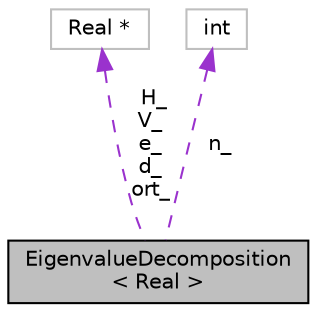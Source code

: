 digraph "EigenvalueDecomposition&lt; Real &gt;"
{
  edge [fontname="Helvetica",fontsize="10",labelfontname="Helvetica",labelfontsize="10"];
  node [fontname="Helvetica",fontsize="10",shape=record];
  Node1 [label="EigenvalueDecomposition\l\< Real \>",height=0.2,width=0.4,color="black", fillcolor="grey75", style="filled", fontcolor="black"];
  Node2 -> Node1 [dir="back",color="darkorchid3",fontsize="10",style="dashed",label=" H_\nV_\ne_\nd_\nort_" ,fontname="Helvetica"];
  Node2 [label="Real *",height=0.2,width=0.4,color="grey75", fillcolor="white", style="filled"];
  Node3 -> Node1 [dir="back",color="darkorchid3",fontsize="10",style="dashed",label=" n_" ,fontname="Helvetica"];
  Node3 [label="int",height=0.2,width=0.4,color="grey75", fillcolor="white", style="filled"];
}
